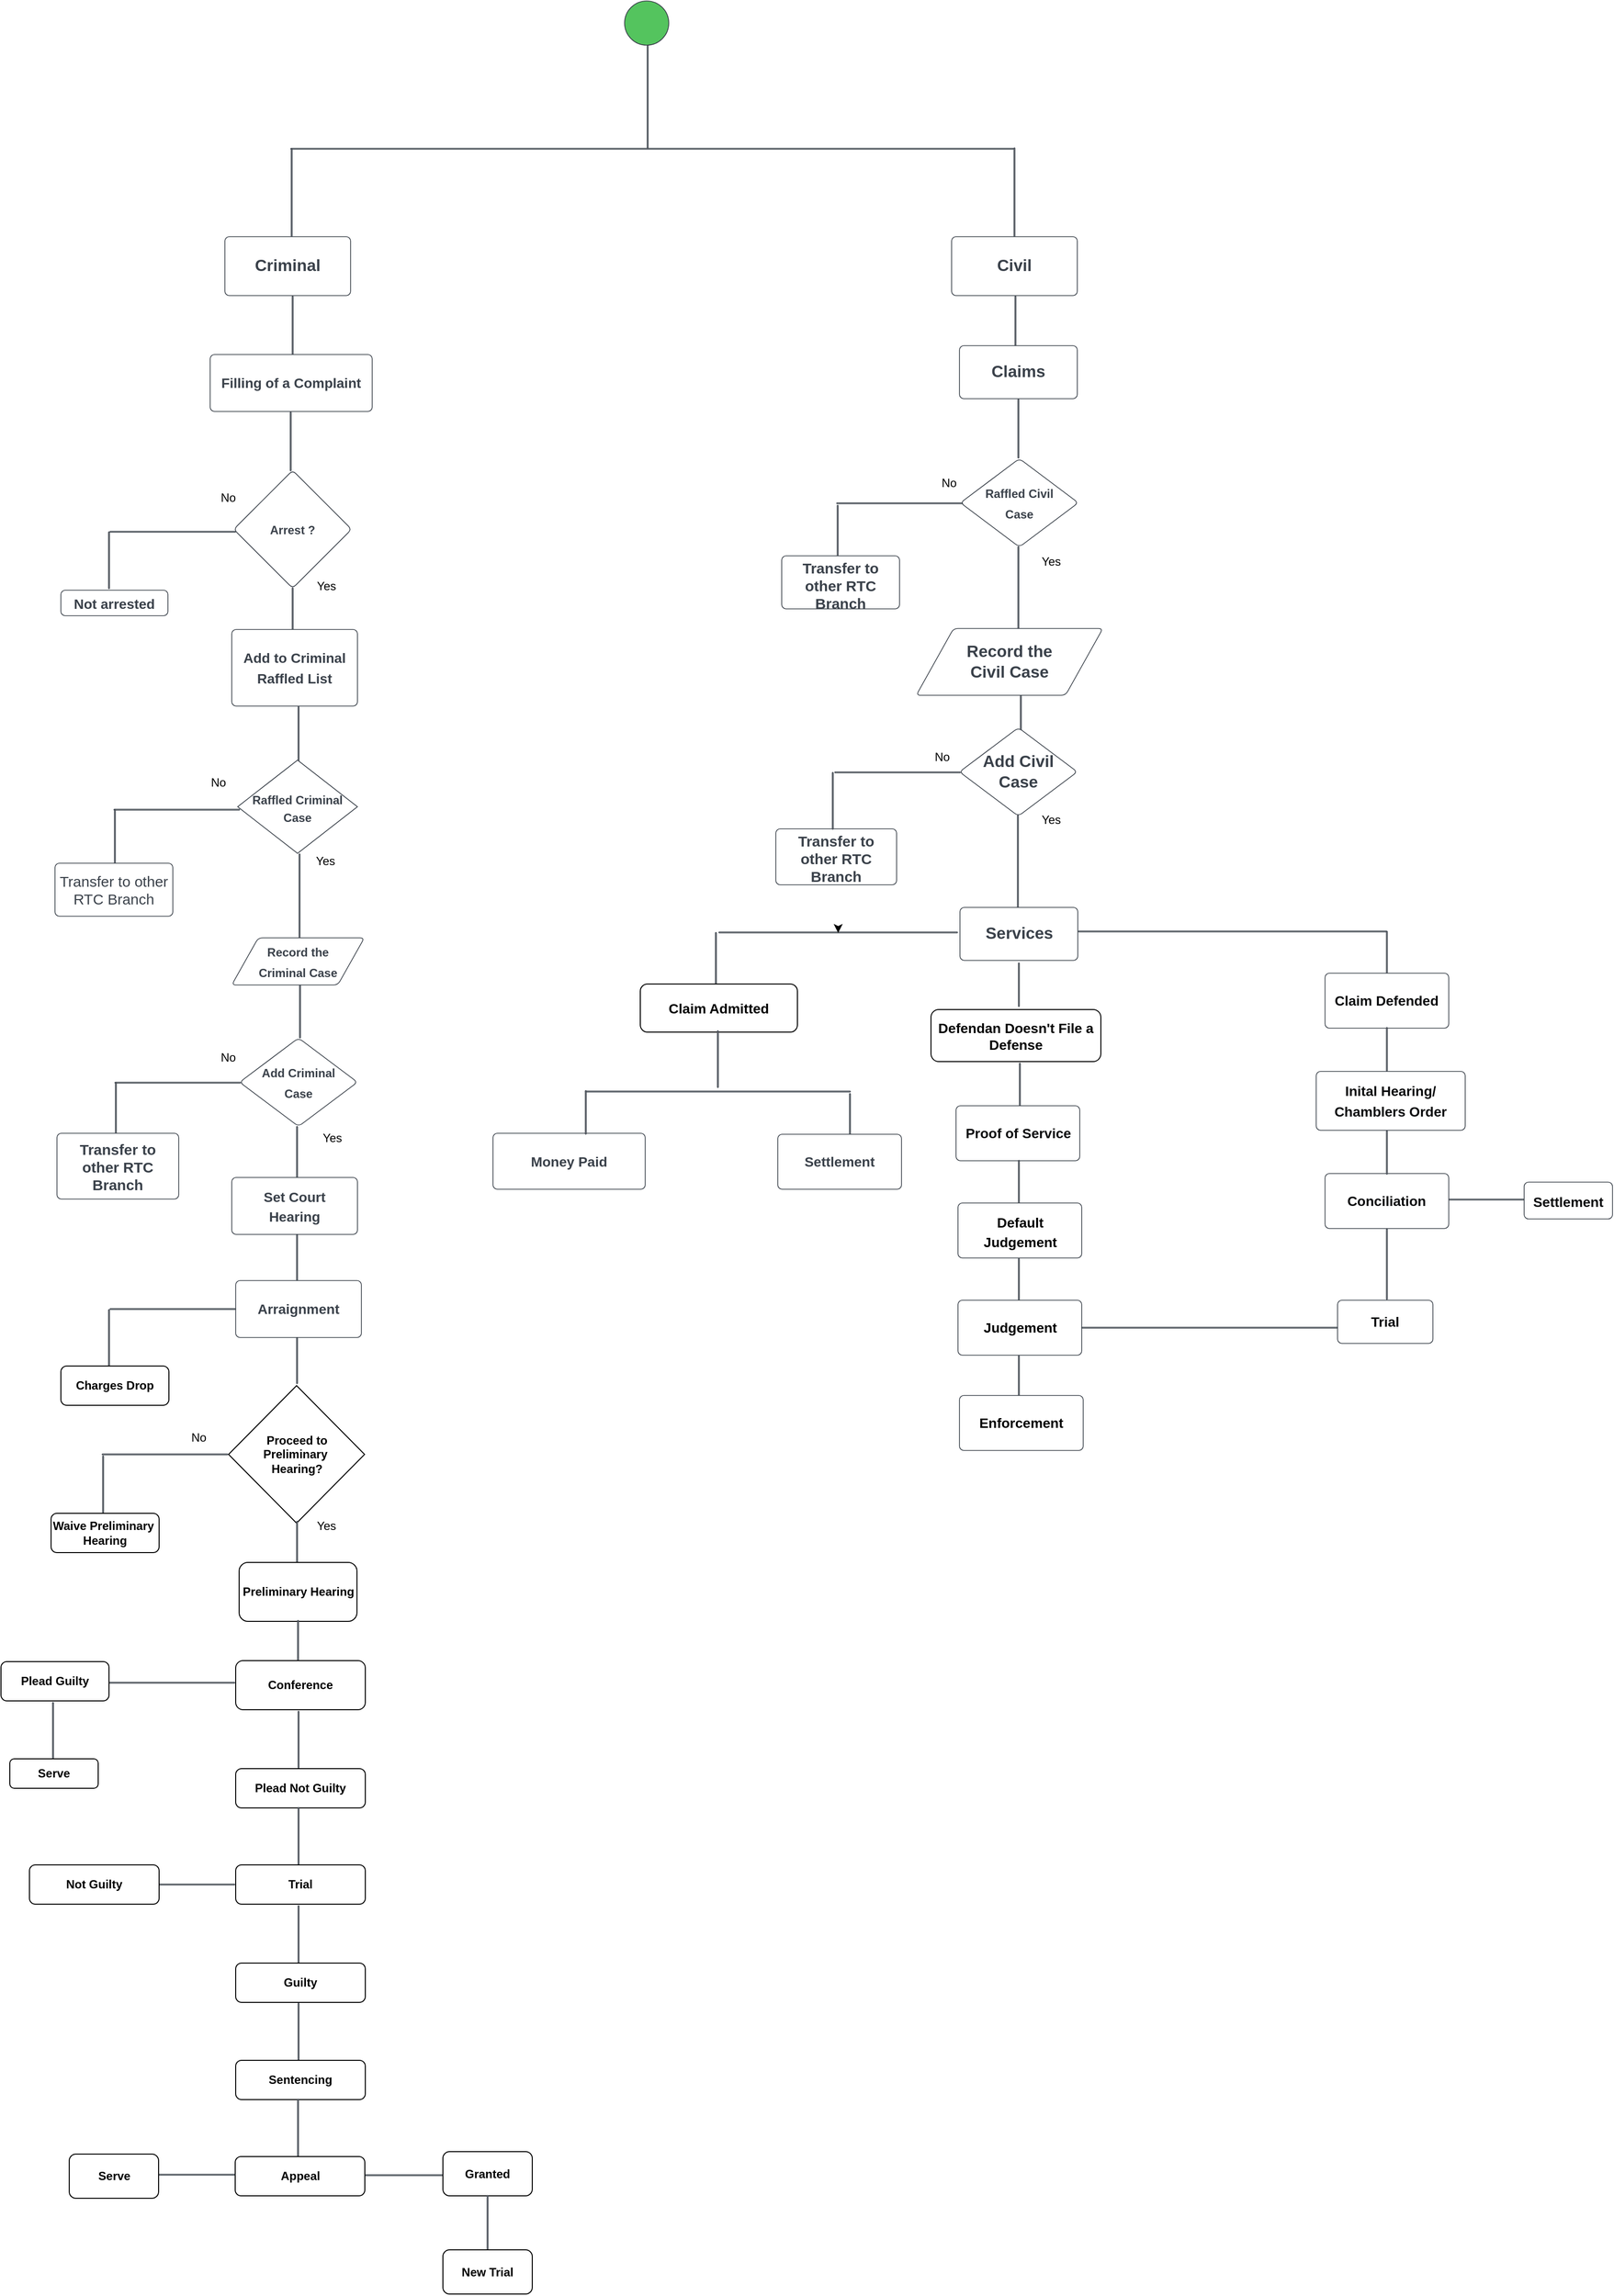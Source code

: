 <mxfile version="22.1.3" type="github">
  <diagram name="Page-1" id="CqEMZkOi6Y8l1CC1cE5U">
    <mxGraphModel dx="3167" dy="2943" grid="1" gridSize="10" guides="1" tooltips="1" connect="1" arrows="1" fold="1" page="1" pageScale="1" pageWidth="850" pageHeight="1100" math="0" shadow="0">
      <root>
        <mxCell id="0" />
        <mxCell id="1" parent="0" />
        <mxCell id="7d9Mh-d6cETAyMvpOk7j-2" value="" style="html=1;overflow=block;blockSpacing=1;whiteSpace=wrap;ellipse;fontSize=13;spacing=3.8;strokeColor=#3a414a;strokeOpacity=100;fillOpacity=100;rounded=1;absoluteArcSize=1;arcSize=9;fillColor=#54c45e;strokeWidth=0.8;lucidId=KHuPN9a57fqE;" vertex="1" parent="1">
          <mxGeometry x="-366" y="-2090" width="45" height="45" as="geometry" />
        </mxCell>
        <mxCell id="7d9Mh-d6cETAyMvpOk7j-3" value="" style="html=1;overflow=block;blockSpacing=1;whiteSpace=wrap;fontSize=13;spacing=0;strokeColor=#3a414a;strokeOpacity=100;rounded=1;absoluteArcSize=1;arcSize=9;strokeWidth=0.8;lucidId=KHuPrepGuKha;" vertex="1" parent="1">
          <mxGeometry x="-706" y="-1940" width="736" height="1" as="geometry" />
        </mxCell>
        <mxCell id="7d9Mh-d6cETAyMvpOk7j-4" value="" style="html=1;overflow=block;blockSpacing=1;whiteSpace=wrap;fontSize=13;spacing=0;strokeColor=#3a414a;strokeOpacity=100;rounded=1;absoluteArcSize=1;arcSize=9;rotation=-270;strokeWidth=0.8;lucidId=KHuPnpyP_eON;" vertex="1" parent="1">
          <mxGeometry x="-395" y="-1993" width="105" height="1" as="geometry" />
        </mxCell>
        <mxCell id="7d9Mh-d6cETAyMvpOk7j-5" value="" style="html=1;overflow=block;blockSpacing=1;whiteSpace=wrap;fontSize=13;spacing=0;strokeColor=#3a414a;strokeOpacity=100;rounded=1;absoluteArcSize=1;arcSize=9;rotation=-270;strokeWidth=0.8;lucidId=KHuPHtEn~Vv3;" vertex="1" parent="1">
          <mxGeometry x="-754" y="-1891" width="98" height="1" as="geometry" />
        </mxCell>
        <mxCell id="7d9Mh-d6cETAyMvpOk7j-6" value="" style="html=1;overflow=block;blockSpacing=1;whiteSpace=wrap;fontSize=13;spacing=0;strokeColor=#3a414a;strokeOpacity=100;rounded=1;absoluteArcSize=1;arcSize=9;rotation=-270;strokeWidth=0.8;lucidId=KHuPYj~EqRFF;" vertex="1" parent="1">
          <mxGeometry x="-18" y="-1892" width="98" height="1" as="geometry" />
        </mxCell>
        <mxCell id="7d9Mh-d6cETAyMvpOk7j-7" value="&lt;b&gt;Criminal&lt;/b&gt;" style="html=1;overflow=block;blockSpacing=1;whiteSpace=wrap;fontSize=16.7;fontColor=#3a414a;spacing=9;strokeColor=#3a414a;strokeOpacity=100;rounded=1;absoluteArcSize=1;arcSize=9;strokeWidth=0.8;lucidId=KHuPyOCnDQ3c;" vertex="1" parent="1">
          <mxGeometry x="-773" y="-1850" width="128" height="60" as="geometry" />
        </mxCell>
        <mxCell id="7d9Mh-d6cETAyMvpOk7j-8" value="&lt;b&gt;Civil&lt;/b&gt;" style="html=1;overflow=block;blockSpacing=1;whiteSpace=wrap;fontSize=16.7;fontColor=#3a414a;spacing=9;strokeColor=#3a414a;strokeOpacity=100;rounded=1;absoluteArcSize=1;arcSize=9;strokeWidth=0.8;lucidId=KHuPVuAnAYi3;" vertex="1" parent="1">
          <mxGeometry x="-33" y="-1850" width="128" height="60" as="geometry" />
        </mxCell>
        <mxCell id="7d9Mh-d6cETAyMvpOk7j-9" value="" style="html=1;overflow=block;blockSpacing=1;whiteSpace=wrap;fontSize=13;spacing=0;strokeColor=#3a414a;strokeOpacity=100;rounded=1;absoluteArcSize=1;arcSize=9;rotation=-270;strokeWidth=0.8;lucidId=KHuP9w_eJ2J9;" vertex="1" parent="1">
          <mxGeometry x="-175" y="-1551" width="52" height="1" as="geometry" />
        </mxCell>
        <mxCell id="7d9Mh-d6cETAyMvpOk7j-11" value="" style="html=1;overflow=block;blockSpacing=1;whiteSpace=wrap;fontSize=13;spacing=0;strokeColor=#3a414a;strokeOpacity=100;rounded=1;absoluteArcSize=1;arcSize=9;rotation=-270.0;strokeWidth=0.8;lucidId=KHuPcZw8LXMU;" vertex="1" parent="1">
          <mxGeometry x="-728" y="-1342" width="60" height="1" as="geometry" />
        </mxCell>
        <mxCell id="7d9Mh-d6cETAyMvpOk7j-12" value="&lt;font style=&quot;font-size: 12px;&quot;&gt;&lt;b style=&quot;&quot;&gt;Raffled Criminal Case&lt;/b&gt;&lt;/font&gt;" style="html=1;overflow=block;blockSpacing=1;whiteSpace=wrap;rhombus;fontSize=15;fontColor=#3a414a;spacing=3.8;strokeColor=#3a414a;strokeOpacity=100;rounded=1;absoluteArcSize=1;arcSize=0;strokeWidth=0.8;lucidId=KHuP2EbK0oBA;" vertex="1" parent="1">
          <mxGeometry x="-760" y="-1317" width="122" height="95" as="geometry" />
        </mxCell>
        <mxCell id="7d9Mh-d6cETAyMvpOk7j-13" value="&lt;font style=&quot;font-size: 12px;&quot;&gt;&lt;b style=&quot;&quot;&gt;Raffled Civil &lt;br&gt;Case&lt;/b&gt;&lt;/font&gt;" style="html=1;overflow=block;blockSpacing=1;whiteSpace=wrap;rhombus;fontSize=16.7;fontColor=#3a414a;spacing=3.8;strokeColor=#3a414a;strokeOpacity=100;rounded=1;absoluteArcSize=1;arcSize=9;strokeWidth=0.8;lucidId=KHuP4~_r_GzT;" vertex="1" parent="1">
          <mxGeometry x="-24" y="-1624" width="120" height="90" as="geometry" />
        </mxCell>
        <mxCell id="7d9Mh-d6cETAyMvpOk7j-14" value="" style="html=1;overflow=block;blockSpacing=1;whiteSpace=wrap;fontSize=13;spacing=0;strokeColor=#3a414a;strokeOpacity=100;rounded=1;absoluteArcSize=1;arcSize=9;strokeWidth=0.8;lucidId=KHuPqL2it2oz;" vertex="1" parent="1">
          <mxGeometry x="-886" y="-1267" width="128" height="1" as="geometry" />
        </mxCell>
        <mxCell id="7d9Mh-d6cETAyMvpOk7j-15" value="" style="html=1;overflow=block;blockSpacing=1;whiteSpace=wrap;fontSize=13;spacing=0;strokeColor=#3a414a;strokeOpacity=100;rounded=1;absoluteArcSize=1;arcSize=9;strokeWidth=0.8;lucidId=KHuPy.nBBM3o;" vertex="1" parent="1">
          <mxGeometry x="-150" y="-1579" width="128" height="1" as="geometry" />
        </mxCell>
        <mxCell id="7d9Mh-d6cETAyMvpOk7j-16" value="" style="html=1;overflow=block;blockSpacing=1;whiteSpace=wrap;fontSize=13;spacing=0;strokeColor=#3a414a;strokeOpacity=100;rounded=1;absoluteArcSize=1;arcSize=9;rotation=-270;strokeWidth=0.8;lucidId=KHuPVjjdQNjl;" vertex="1" parent="1">
          <mxGeometry x="-742" y="-1177" width="90" height="1" as="geometry" />
        </mxCell>
        <mxCell id="7d9Mh-d6cETAyMvpOk7j-17" value="" style="html=1;overflow=block;blockSpacing=1;whiteSpace=wrap;fontSize=13;spacing=0;strokeColor=#3a414a;strokeOpacity=100;rounded=1;absoluteArcSize=1;arcSize=9;rotation=-270;strokeWidth=0.8;lucidId=KHuPhK6FUb2-;" vertex="1" parent="1">
          <mxGeometry x="-10" y="-1490" width="90" height="1" as="geometry" />
        </mxCell>
        <mxCell id="7d9Mh-d6cETAyMvpOk7j-20" value="" style="html=1;overflow=block;blockSpacing=1;whiteSpace=wrap;fontSize=13;spacing=0;strokeColor=#3a414a;strokeOpacity=100;rounded=1;absoluteArcSize=1;arcSize=9;rotation=-270;strokeWidth=0.8;lucidId=KHuPVPmz0E8J;" vertex="1" parent="1">
          <mxGeometry x="-914" y="-1238" width="58" height="1" as="geometry" />
        </mxCell>
        <mxCell id="7d9Mh-d6cETAyMvpOk7j-23" value="" style="html=1;overflow=block;blockSpacing=1;whiteSpace=wrap;fontSize=13;spacing=0;strokeColor=#3a414a;strokeOpacity=100;rounded=1;absoluteArcSize=1;arcSize=9;rotation=-270.0;strokeWidth=0.8;lucidId=KHuPIrw7tL2w;" vertex="1" parent="1">
          <mxGeometry x="-726" y="-1064" width="59" height="1" as="geometry" />
        </mxCell>
        <mxCell id="7d9Mh-d6cETAyMvpOk7j-24" value="" style="html=1;overflow=block;blockSpacing=1;whiteSpace=wrap;fontSize=13;spacing=0;strokeColor=#3a414a;strokeOpacity=100;rounded=1;absoluteArcSize=1;arcSize=9;rotation=-270.0;strokeWidth=0.8;lucidId=KHuPPc6jPUng;" vertex="1" parent="1">
          <mxGeometry x="8" y="-1376" width="59" height="1" as="geometry" />
        </mxCell>
        <mxCell id="7d9Mh-d6cETAyMvpOk7j-25" value="&lt;font style=&quot;font-size: 12px;&quot;&gt;&lt;b&gt;Record the &lt;br&gt;Criminal Case&lt;/b&gt;&lt;/font&gt;" style="html=1;overflow=block;blockSpacing=1;whiteSpace=wrap;shape=parallelogram;perimeter=parallelogramPerimeter;anchorPointDirection=0;fontSize=16.7;fontColor=#3a414a;spacing=3.8;strokeColor=#3a414a;strokeOpacity=100;rounded=1;absoluteArcSize=1;arcSize=9;strokeWidth=0.8;lucidId=KHuPGT8vAC_C;" vertex="1" parent="1">
          <mxGeometry x="-766" y="-1136" width="135" height="48" as="geometry" />
        </mxCell>
        <mxCell id="7d9Mh-d6cETAyMvpOk7j-26" value="&lt;b&gt;Record the &lt;br&gt;Civil Case&lt;/b&gt;" style="html=1;overflow=block;blockSpacing=1;whiteSpace=wrap;shape=parallelogram;perimeter=parallelogramPerimeter;anchorPointDirection=0;fontSize=16.7;fontColor=#3a414a;spacing=3.8;strokeColor=#3a414a;strokeOpacity=100;rounded=1;absoluteArcSize=1;arcSize=9;strokeWidth=0.8;lucidId=KHuPS5IGNjnX;" vertex="1" parent="1">
          <mxGeometry x="-69" y="-1451" width="190" height="68" as="geometry" />
        </mxCell>
        <mxCell id="7d9Mh-d6cETAyMvpOk7j-27" value="&lt;font style=&quot;font-size: 12px;&quot;&gt;&lt;b&gt;Add Criminal &lt;br&gt;Case&lt;/b&gt;&lt;/font&gt;" style="html=1;overflow=block;blockSpacing=1;whiteSpace=wrap;rhombus;fontSize=16.7;fontColor=#3a414a;spacing=3.8;strokeColor=#3a414a;strokeOpacity=100;rounded=1;absoluteArcSize=1;arcSize=9;strokeWidth=0.8;lucidId=KHuP5ZzIbgXL;" vertex="1" parent="1">
          <mxGeometry x="-758" y="-1034" width="120" height="90" as="geometry" />
        </mxCell>
        <mxCell id="7d9Mh-d6cETAyMvpOk7j-28" value="" style="html=1;overflow=block;blockSpacing=1;whiteSpace=wrap;fontSize=13;spacing=0;strokeColor=#3a414a;strokeOpacity=100;rounded=1;absoluteArcSize=1;arcSize=9;strokeWidth=0.8;lucidId=KHuP.0Fc.8Uz;" vertex="1" parent="1">
          <mxGeometry x="-885" y="-989" width="128" height="1" as="geometry" />
        </mxCell>
        <mxCell id="7d9Mh-d6cETAyMvpOk7j-29" value="" style="html=1;overflow=block;blockSpacing=1;whiteSpace=wrap;fontSize=13;spacing=0;strokeColor=#3a414a;strokeOpacity=100;rounded=1;absoluteArcSize=1;arcSize=9;rotation=-270;strokeWidth=0.8;lucidId=KHuPsaoZmdeG;" vertex="1" parent="1">
          <mxGeometry x="-913" y="-960" width="58" height="1" as="geometry" />
        </mxCell>
        <mxCell id="7d9Mh-d6cETAyMvpOk7j-31" value="" style="html=1;overflow=block;blockSpacing=1;whiteSpace=wrap;fontSize=13;spacing=0;strokeColor=#3a414a;strokeOpacity=100;rounded=1;absoluteArcSize=1;arcSize=9;rotation=-270.0;strokeWidth=0.8;lucidId=KHuPFG9gYtvU;" vertex="1" parent="1">
          <mxGeometry x="-729" y="-915" width="59" height="1" as="geometry" />
        </mxCell>
        <mxCell id="7d9Mh-d6cETAyMvpOk7j-33" value="Transfer to other RTC Branch" style="html=1;overflow=block;blockSpacing=1;whiteSpace=wrap;fontSize=15;fontColor=#3a414a;spacing=3.8;strokeColor=#3a414a;strokeOpacity=100;rounded=1;absoluteArcSize=1;arcSize=9;strokeWidth=0.8;lucidId=KHuPBDCl_MGU;" vertex="1" parent="1">
          <mxGeometry x="-946" y="-1212" width="120" height="54" as="geometry" />
        </mxCell>
        <mxCell id="7d9Mh-d6cETAyMvpOk7j-34" value="&lt;b&gt;Transfer to other RTC Branch&lt;/b&gt;" style="html=1;overflow=block;blockSpacing=1;whiteSpace=wrap;fontSize=15;fontColor=#3a414a;spacing=3.8;strokeColor=#3a414a;strokeOpacity=100;rounded=1;absoluteArcSize=1;arcSize=9;strokeWidth=0.8;lucidId=KHuPf~ReLrwq;" vertex="1" parent="1">
          <mxGeometry x="-206" y="-1525" width="120" height="54" as="geometry" />
        </mxCell>
        <mxCell id="7d9Mh-d6cETAyMvpOk7j-35" value="&lt;font style=&quot;font-size: 14px;&quot;&gt;&lt;b&gt;Set Court Hearing&lt;/b&gt;&lt;/font&gt;" style="html=1;overflow=block;blockSpacing=1;whiteSpace=wrap;fontSize=16.7;fontColor=#3a414a;spacing=9;strokeColor=#3a414a;strokeOpacity=100;rounded=1;absoluteArcSize=1;arcSize=9;strokeWidth=0.8;lucidId=KHuPQZgqKGk1;" vertex="1" parent="1">
          <mxGeometry x="-766" y="-892" width="128" height="58" as="geometry" />
        </mxCell>
        <mxCell id="7d9Mh-d6cETAyMvpOk7j-36" value="&lt;b&gt;Transfer to other RTC Branch&lt;/b&gt;" style="html=1;overflow=block;blockSpacing=1;whiteSpace=wrap;fontSize=15;fontColor=#3a414a;spacing=3.8;strokeColor=#3a414a;strokeOpacity=100;rounded=1;absoluteArcSize=1;arcSize=9;strokeWidth=0.8;lucidId=KHuPHq2M.Y-9;" vertex="1" parent="1">
          <mxGeometry x="-944" y="-937" width="124" height="67" as="geometry" />
        </mxCell>
        <mxCell id="7d9Mh-d6cETAyMvpOk7j-37" value="&lt;b&gt;Add Civil &lt;br&gt;Case&lt;/b&gt;" style="html=1;overflow=block;blockSpacing=1;whiteSpace=wrap;rhombus;fontSize=16.7;fontColor=#3a414a;spacing=3.8;strokeColor=#3a414a;strokeOpacity=100;rounded=1;absoluteArcSize=1;arcSize=9;strokeWidth=0.8;lucidId=KHuPkA~tNh3t;" vertex="1" parent="1">
          <mxGeometry x="-25" y="-1350" width="120" height="90" as="geometry" />
        </mxCell>
        <mxCell id="7d9Mh-d6cETAyMvpOk7j-38" value="" style="html=1;overflow=block;blockSpacing=1;whiteSpace=wrap;fontSize=13;spacing=0;strokeColor=#3a414a;strokeOpacity=100;rounded=1;absoluteArcSize=1;arcSize=9;strokeWidth=0.8;lucidId=KHuP-K5qKgMv;" vertex="1" parent="1">
          <mxGeometry x="-152" y="-1305" width="128" height="1" as="geometry" />
        </mxCell>
        <mxCell id="7d9Mh-d6cETAyMvpOk7j-40" value="" style="html=1;overflow=block;blockSpacing=1;whiteSpace=wrap;fontSize=13;spacing=0;strokeColor=#3a414a;strokeOpacity=100;rounded=1;absoluteArcSize=1;arcSize=9;rotation=-270.0;strokeWidth=0.8;lucidId=KHuP67pOGC~S;" vertex="1" parent="1">
          <mxGeometry x="-15.25" y="-1211.75" width="99.5" height="1" as="geometry" />
        </mxCell>
        <mxCell id="7d9Mh-d6cETAyMvpOk7j-42" value="&lt;font style=&quot;font-size: 14px;&quot;&gt;&lt;b&gt;Money Paid&lt;/b&gt;&lt;/font&gt;" style="html=1;overflow=block;blockSpacing=1;whiteSpace=wrap;fontSize=16.7;fontColor=#3a414a;spacing=9;strokeColor=#3a414a;strokeOpacity=100;rounded=1;absoluteArcSize=1;arcSize=9;strokeWidth=0.8;lucidId=KHuPHs273cXw;" vertex="1" parent="1">
          <mxGeometry x="-500" y="-937" width="155" height="57" as="geometry" />
        </mxCell>
        <mxCell id="7d9Mh-d6cETAyMvpOk7j-43" value="&lt;b&gt;Transfer to other RTC Branch&lt;/b&gt;" style="html=1;overflow=block;blockSpacing=1;whiteSpace=wrap;fontSize=15;fontColor=#3a414a;spacing=3.8;strokeColor=#3a414a;strokeOpacity=100;rounded=1;absoluteArcSize=1;arcSize=9;strokeWidth=0.8;lucidId=KHuPqP_YK8K4;" vertex="1" parent="1">
          <mxGeometry x="-212" y="-1247" width="123" height="57" as="geometry" />
        </mxCell>
        <mxCell id="7d9Mh-d6cETAyMvpOk7j-45" value="" style="html=1;overflow=block;blockSpacing=1;whiteSpace=wrap;fontSize=13;spacing=0;strokeColor=#3a414a;strokeOpacity=100;rounded=1;absoluteArcSize=1;arcSize=9;rotation=-270;strokeWidth=0.8;lucidId=KHuPChawqAc-;" vertex="1" parent="1">
          <mxGeometry x="-723" y="-811" width="47" height="1" as="geometry" />
        </mxCell>
        <mxCell id="7d9Mh-d6cETAyMvpOk7j-46" value="&lt;font style=&quot;font-size: 14px;&quot;&gt;&lt;b&gt;Arraignment&lt;/b&gt;&lt;/font&gt;" style="html=1;overflow=block;blockSpacing=1;whiteSpace=wrap;fontSize=16.7;fontColor=#3a414a;spacing=9;strokeColor=#3a414a;strokeOpacity=100;rounded=1;absoluteArcSize=1;arcSize=9;strokeWidth=0.8;lucidId=KHuPo_rsBHKP;" vertex="1" parent="1">
          <mxGeometry x="-762" y="-787" width="128" height="58" as="geometry" />
        </mxCell>
        <mxCell id="7d9Mh-d6cETAyMvpOk7j-47" value="" style="html=1;overflow=block;blockSpacing=1;whiteSpace=wrap;fontSize=13;spacing=0;strokeColor=#3a414a;strokeOpacity=100;rounded=1;absoluteArcSize=1;arcSize=9;rotation=-270;strokeWidth=0.8;lucidId=KHuPg8fMIfTT;" vertex="1" parent="1">
          <mxGeometry x="-723" y="-706" width="47" height="1" as="geometry" />
        </mxCell>
        <mxCell id="7d9Mh-d6cETAyMvpOk7j-48" value="" style="html=1;overflow=block;blockSpacing=1;whiteSpace=wrap;fontSize=13;spacing=0;strokeColor=#3a414a;strokeOpacity=100;rounded=1;absoluteArcSize=1;arcSize=9;rotation=-270.0;strokeWidth=0.8;lucidId=KHuP.r_B~4vN;" vertex="1" parent="1">
          <mxGeometry x="-734" y="-1760" width="60" height="1" as="geometry" />
        </mxCell>
        <mxCell id="7d9Mh-d6cETAyMvpOk7j-49" value="" style="html=1;overflow=block;blockSpacing=1;whiteSpace=wrap;fontSize=13;spacing=0;strokeColor=#3a414a;strokeOpacity=100;rounded=1;absoluteArcSize=1;arcSize=9;rotation=-270.0;strokeWidth=0.8;lucidId=KHuPa8lId5~Y;" vertex="1" parent="1">
          <mxGeometry x="2" y="-1760" width="60" height="1" as="geometry" />
        </mxCell>
        <mxCell id="7d9Mh-d6cETAyMvpOk7j-50" value="&lt;font style=&quot;font-size: 14px;&quot;&gt;&lt;b&gt;Filling of a Complaint&lt;/b&gt;&lt;/font&gt;" style="html=1;overflow=block;blockSpacing=1;whiteSpace=wrap;fontSize=16.7;fontColor=#3a414a;spacing=3.8;strokeColor=#3a414a;strokeOpacity=100;rounded=1;absoluteArcSize=1;arcSize=9;strokeWidth=0.8;lucidId=KHuPIC_vABt.;" vertex="1" parent="1">
          <mxGeometry x="-788" y="-1730" width="165" height="58" as="geometry" />
        </mxCell>
        <mxCell id="7d9Mh-d6cETAyMvpOk7j-51" value="&lt;font style=&quot;font-size: 12px;&quot;&gt;&lt;b&gt;Arrest ?&lt;/b&gt;&lt;/font&gt;" style="html=1;overflow=block;blockSpacing=1;whiteSpace=wrap;rhombus;fontSize=16.7;fontColor=#3a414a;spacing=3.8;strokeColor=#3a414a;strokeOpacity=100;rounded=1;absoluteArcSize=1;arcSize=9;strokeWidth=0.8;lucidId=KHuPq0gdugR8;" vertex="1" parent="1">
          <mxGeometry x="-764" y="-1612" width="120" height="120" as="geometry" />
        </mxCell>
        <mxCell id="7d9Mh-d6cETAyMvpOk7j-52" value="" style="html=1;overflow=block;blockSpacing=1;whiteSpace=wrap;fontSize=13;spacing=0;strokeColor=#3a414a;strokeOpacity=100;rounded=1;absoluteArcSize=1;arcSize=9;rotation=-270.0;strokeWidth=0.8;lucidId=KHuPzngPH65j;" vertex="1" parent="1">
          <mxGeometry x="-736" y="-1642" width="60" height="1" as="geometry" />
        </mxCell>
        <mxCell id="7d9Mh-d6cETAyMvpOk7j-54" value="" style="html=1;overflow=block;blockSpacing=1;whiteSpace=wrap;fontSize=13;spacing=0;strokeColor=#3a414a;strokeOpacity=100;rounded=1;absoluteArcSize=1;arcSize=9;rotation=-270.0;strokeWidth=0.8;lucidId=KHuPXBfWeqdQ;" vertex="1" parent="1">
          <mxGeometry x="-734" y="-1463" width="60" height="1" as="geometry" />
        </mxCell>
        <mxCell id="7d9Mh-d6cETAyMvpOk7j-55" value="&lt;font style=&quot;font-size: 14px;&quot;&gt;&lt;b&gt;Not arrested&lt;/b&gt;&lt;/font&gt;" style="html=1;overflow=block;blockSpacing=1;whiteSpace=wrap;fontSize=16.7;fontColor=#3a414a;spacing=3.8;strokeColor=#3a414a;strokeOpacity=100;rounded=1;absoluteArcSize=1;arcSize=9;strokeWidth=0.8;lucidId=KHuPYbGafeDW;" vertex="1" parent="1">
          <mxGeometry x="-940" y="-1490" width="109" height="26" as="geometry" />
        </mxCell>
        <mxCell id="7d9Mh-d6cETAyMvpOk7j-57" value="&lt;b&gt;Claims&lt;/b&gt;" style="html=1;overflow=block;blockSpacing=1;whiteSpace=wrap;fontSize=16.7;fontColor=#3a414a;spacing=9;strokeColor=#3a414a;strokeOpacity=100;rounded=1;absoluteArcSize=1;arcSize=9;strokeWidth=0.8;lucidId=KHuPxdZEf3gm;" vertex="1" parent="1">
          <mxGeometry x="-25" y="-1739" width="120" height="54" as="geometry" />
        </mxCell>
        <mxCell id="7d9Mh-d6cETAyMvpOk7j-58" value="" style="html=1;overflow=block;blockSpacing=1;whiteSpace=wrap;fontSize=13;spacing=0;strokeColor=#3a414a;strokeOpacity=100;rounded=1;absoluteArcSize=1;arcSize=9;rotation=-270.0;strokeWidth=0.8;lucidId=KHuPielmVZqm;" vertex="1" parent="1">
          <mxGeometry x="5" y="-1655" width="60" height="1" as="geometry" />
        </mxCell>
        <mxCell id="7d9Mh-d6cETAyMvpOk7j-60" value="&lt;font style=&quot;font-size: 14px;&quot;&gt;&lt;b&gt;Add to Criminal Raffled List&lt;/b&gt;&lt;/font&gt;" style="html=1;overflow=block;blockSpacing=1;whiteSpace=wrap;fontSize=16.7;fontColor=#3a414a;spacing=9;strokeColor=#3a414a;strokeOpacity=100;rounded=1;absoluteArcSize=1;arcSize=9;strokeWidth=0.8;lucidId=KHuPOK3PLyFR;" vertex="1" parent="1">
          <mxGeometry x="-766" y="-1450" width="128" height="78" as="geometry" />
        </mxCell>
        <mxCell id="7d9Mh-d6cETAyMvpOk7j-61" value="" style="html=1;overflow=block;blockSpacing=1;whiteSpace=wrap;fontSize=13;spacing=0;strokeColor=#3a414a;strokeOpacity=100;rounded=1;absoluteArcSize=1;arcSize=9;strokeWidth=0.8;lucidId=KHuPl6D.It.i;" vertex="1" parent="1">
          <mxGeometry x="-890" y="-1550" width="128" height="1" as="geometry" />
        </mxCell>
        <mxCell id="7d9Mh-d6cETAyMvpOk7j-62" value="No" style="text;html=1;align=center;verticalAlign=middle;resizable=0;points=[];autosize=1;strokeColor=none;fillColor=none;" vertex="1" parent="1">
          <mxGeometry x="-56" y="-1614" width="40" height="30" as="geometry" />
        </mxCell>
        <mxCell id="7d9Mh-d6cETAyMvpOk7j-63" value="No" style="text;html=1;align=center;verticalAlign=middle;resizable=0;points=[];autosize=1;strokeColor=none;fillColor=none;" vertex="1" parent="1">
          <mxGeometry x="-790" y="-1599" width="40" height="30" as="geometry" />
        </mxCell>
        <mxCell id="7d9Mh-d6cETAyMvpOk7j-65" value="Yes" style="text;html=1;align=center;verticalAlign=middle;resizable=0;points=[];autosize=1;strokeColor=none;fillColor=none;" vertex="1" parent="1">
          <mxGeometry x="-690" y="-1509" width="40" height="30" as="geometry" />
        </mxCell>
        <mxCell id="7d9Mh-d6cETAyMvpOk7j-66" value="Yes" style="text;html=1;align=center;verticalAlign=middle;resizable=0;points=[];autosize=1;strokeColor=none;fillColor=none;" vertex="1" parent="1">
          <mxGeometry x="48" y="-1534" width="40" height="30" as="geometry" />
        </mxCell>
        <mxCell id="7d9Mh-d6cETAyMvpOk7j-68" value="No" style="text;html=1;align=center;verticalAlign=middle;resizable=0;points=[];autosize=1;strokeColor=none;fillColor=none;" vertex="1" parent="1">
          <mxGeometry x="-800" y="-1309" width="40" height="30" as="geometry" />
        </mxCell>
        <mxCell id="7d9Mh-d6cETAyMvpOk7j-69" value="Yes" style="text;html=1;align=center;verticalAlign=middle;resizable=0;points=[];autosize=1;strokeColor=none;fillColor=none;" vertex="1" parent="1">
          <mxGeometry x="-691" y="-1229" width="40" height="30" as="geometry" />
        </mxCell>
        <mxCell id="7d9Mh-d6cETAyMvpOk7j-70" value="No" style="text;html=1;align=center;verticalAlign=middle;resizable=0;points=[];autosize=1;strokeColor=none;fillColor=none;" vertex="1" parent="1">
          <mxGeometry x="-790" y="-1029" width="40" height="30" as="geometry" />
        </mxCell>
        <mxCell id="7d9Mh-d6cETAyMvpOk7j-71" value="Yes" style="text;html=1;align=center;verticalAlign=middle;resizable=0;points=[];autosize=1;strokeColor=none;fillColor=none;" vertex="1" parent="1">
          <mxGeometry x="-684" y="-947" width="40" height="30" as="geometry" />
        </mxCell>
        <mxCell id="7d9Mh-d6cETAyMvpOk7j-78" value="" style="html=1;overflow=block;blockSpacing=1;whiteSpace=wrap;fontSize=13;spacing=0;strokeColor=#3a414a;strokeOpacity=100;rounded=1;absoluteArcSize=1;arcSize=9;rotation=-270;strokeWidth=0.8;lucidId=KHuPVPmz0E8J;" vertex="1" parent="1">
          <mxGeometry x="-920" y="-1521" width="58" height="1" as="geometry" />
        </mxCell>
        <mxCell id="7d9Mh-d6cETAyMvpOk7j-82" value="No" style="text;html=1;align=center;verticalAlign=middle;resizable=0;points=[];autosize=1;strokeColor=none;fillColor=none;" vertex="1" parent="1">
          <mxGeometry x="-63" y="-1335" width="40" height="30" as="geometry" />
        </mxCell>
        <mxCell id="7d9Mh-d6cETAyMvpOk7j-83" value="Yes" style="text;html=1;align=center;verticalAlign=middle;resizable=0;points=[];autosize=1;strokeColor=none;fillColor=none;" vertex="1" parent="1">
          <mxGeometry x="48" y="-1271" width="40" height="30" as="geometry" />
        </mxCell>
        <mxCell id="7d9Mh-d6cETAyMvpOk7j-86" value="" style="html=1;overflow=block;blockSpacing=1;whiteSpace=wrap;fontSize=13;spacing=0;strokeColor=#3a414a;strokeOpacity=100;rounded=1;absoluteArcSize=1;arcSize=9;strokeWidth=0.8;lucidId=KHuP-K5qKgMv;" vertex="1" parent="1">
          <mxGeometry x="-890" y="-758.5" width="128" height="1" as="geometry" />
        </mxCell>
        <mxCell id="7d9Mh-d6cETAyMvpOk7j-88" value="" style="html=1;overflow=block;blockSpacing=1;whiteSpace=wrap;fontSize=13;spacing=0;strokeColor=#3a414a;strokeOpacity=100;rounded=1;absoluteArcSize=1;arcSize=9;rotation=-270;strokeWidth=0.8;lucidId=KHuPsaoZmdeG;" vertex="1" parent="1">
          <mxGeometry x="-920" y="-729" width="58" height="1" as="geometry" />
        </mxCell>
        <mxCell id="7d9Mh-d6cETAyMvpOk7j-90" value="&lt;b&gt;Charges Drop&lt;/b&gt;" style="rounded=1;whiteSpace=wrap;html=1;" vertex="1" parent="1">
          <mxGeometry x="-940" y="-700" width="110" height="40" as="geometry" />
        </mxCell>
        <mxCell id="7d9Mh-d6cETAyMvpOk7j-91" value="Proceed to &lt;br&gt;Preliminary&amp;nbsp;&lt;br&gt;Hearing?" style="rhombus;whiteSpace=wrap;html=1;fontStyle=1" vertex="1" parent="1">
          <mxGeometry x="-769.25" y="-680" width="138.5" height="140" as="geometry" />
        </mxCell>
        <mxCell id="7d9Mh-d6cETAyMvpOk7j-95" value="" style="html=1;overflow=block;blockSpacing=1;whiteSpace=wrap;fontSize=13;spacing=0;strokeColor=#3a414a;strokeOpacity=100;rounded=1;absoluteArcSize=1;arcSize=9;rotation=-270;strokeWidth=0.8;lucidId=KHuPsaoZmdeG;" vertex="1" parent="1">
          <mxGeometry x="-926" y="-580" width="58" height="1" as="geometry" />
        </mxCell>
        <mxCell id="7d9Mh-d6cETAyMvpOk7j-96" value="&lt;b&gt;Waive Preliminary&amp;nbsp;&lt;br&gt;Hearing&lt;br&gt;&lt;/b&gt;" style="rounded=1;whiteSpace=wrap;html=1;" vertex="1" parent="1">
          <mxGeometry x="-950" y="-550" width="110" height="40" as="geometry" />
        </mxCell>
        <mxCell id="7d9Mh-d6cETAyMvpOk7j-97" value="" style="html=1;overflow=block;blockSpacing=1;whiteSpace=wrap;fontSize=13;spacing=0;strokeColor=#3a414a;strokeOpacity=100;rounded=1;absoluteArcSize=1;arcSize=9;strokeWidth=0.8;lucidId=KHuP-K5qKgMv;" vertex="1" parent="1">
          <mxGeometry x="-898" y="-610.5" width="128" height="1" as="geometry" />
        </mxCell>
        <mxCell id="7d9Mh-d6cETAyMvpOk7j-98" value="No" style="text;html=1;align=center;verticalAlign=middle;resizable=0;points=[];autosize=1;strokeColor=none;fillColor=none;" vertex="1" parent="1">
          <mxGeometry x="-820" y="-642" width="40" height="30" as="geometry" />
        </mxCell>
        <mxCell id="7d9Mh-d6cETAyMvpOk7j-99" value="Yes" style="text;html=1;align=center;verticalAlign=middle;resizable=0;points=[];autosize=1;strokeColor=none;fillColor=none;" vertex="1" parent="1">
          <mxGeometry x="-690" y="-552" width="40" height="30" as="geometry" />
        </mxCell>
        <mxCell id="7d9Mh-d6cETAyMvpOk7j-103" value="" style="html=1;overflow=block;blockSpacing=1;whiteSpace=wrap;fontSize=13;spacing=0;strokeColor=#3a414a;strokeOpacity=100;rounded=1;absoluteArcSize=1;arcSize=9;rotation=-270;strokeWidth=0.8;lucidId=KHuPg8fMIfTT;" vertex="1" parent="1">
          <mxGeometry x="-723" y="-519" width="47" height="1" as="geometry" />
        </mxCell>
        <mxCell id="7d9Mh-d6cETAyMvpOk7j-104" value="&lt;b&gt;Preliminary Hearing&lt;/b&gt;" style="rounded=1;whiteSpace=wrap;html=1;" vertex="1" parent="1">
          <mxGeometry x="-758.5" y="-500" width="120" height="60" as="geometry" />
        </mxCell>
        <mxCell id="7d9Mh-d6cETAyMvpOk7j-105" value="" style="html=1;overflow=block;blockSpacing=1;whiteSpace=wrap;fontSize=13;spacing=0;strokeColor=#3a414a;strokeOpacity=100;rounded=1;absoluteArcSize=1;arcSize=9;rotation=-270;strokeWidth=0.8;lucidId=KHuPg8fMIfTT;" vertex="1" parent="1">
          <mxGeometry x="-722" y="-418" width="47" height="1" as="geometry" />
        </mxCell>
        <mxCell id="7d9Mh-d6cETAyMvpOk7j-106" value="&lt;b&gt;Conference&lt;/b&gt;" style="rounded=1;whiteSpace=wrap;html=1;" vertex="1" parent="1">
          <mxGeometry x="-762" y="-400" width="132" height="50" as="geometry" />
        </mxCell>
        <mxCell id="7d9Mh-d6cETAyMvpOk7j-107" value="" style="html=1;overflow=block;blockSpacing=1;whiteSpace=wrap;fontSize=13;spacing=0;strokeColor=#3a414a;strokeOpacity=100;rounded=1;absoluteArcSize=1;arcSize=9;strokeWidth=0.8;lucidId=KHuP-K5qKgMv;" vertex="1" parent="1">
          <mxGeometry x="-891" y="-378" width="128" height="1" as="geometry" />
        </mxCell>
        <mxCell id="7d9Mh-d6cETAyMvpOk7j-108" value="" style="html=1;overflow=block;blockSpacing=1;whiteSpace=wrap;fontSize=13;spacing=0;strokeColor=#3a414a;strokeOpacity=100;rounded=1;absoluteArcSize=1;arcSize=9;rotation=-270;strokeWidth=0.8;lucidId=KHuPsaoZmdeG;" vertex="1" parent="1">
          <mxGeometry x="-977" y="-329" width="58" height="1" as="geometry" />
        </mxCell>
        <mxCell id="7d9Mh-d6cETAyMvpOk7j-109" value="&lt;b&gt;Plead Guilty&lt;br&gt;&lt;/b&gt;" style="rounded=1;whiteSpace=wrap;html=1;" vertex="1" parent="1">
          <mxGeometry x="-1001" y="-399" width="110" height="40" as="geometry" />
        </mxCell>
        <mxCell id="7d9Mh-d6cETAyMvpOk7j-113" value="&lt;b&gt;Serve&lt;/b&gt;" style="rounded=1;whiteSpace=wrap;html=1;" vertex="1" parent="1">
          <mxGeometry x="-992" y="-300" width="90" height="30" as="geometry" />
        </mxCell>
        <mxCell id="7d9Mh-d6cETAyMvpOk7j-114" value="" style="html=1;overflow=block;blockSpacing=1;whiteSpace=wrap;fontSize=13;spacing=0;strokeColor=#3a414a;strokeOpacity=100;rounded=1;absoluteArcSize=1;arcSize=9;rotation=-270;strokeWidth=0.8;lucidId=KHuPsaoZmdeG;" vertex="1" parent="1">
          <mxGeometry x="-727" y="-320" width="58" height="1" as="geometry" />
        </mxCell>
        <mxCell id="7d9Mh-d6cETAyMvpOk7j-118" value="&lt;b&gt;Plead Not Guilty&lt;/b&gt;" style="rounded=1;whiteSpace=wrap;html=1;" vertex="1" parent="1">
          <mxGeometry x="-762" y="-290" width="132" height="40" as="geometry" />
        </mxCell>
        <mxCell id="7d9Mh-d6cETAyMvpOk7j-119" value="" style="html=1;overflow=block;blockSpacing=1;whiteSpace=wrap;fontSize=13;spacing=0;strokeColor=#3a414a;strokeOpacity=100;rounded=1;absoluteArcSize=1;arcSize=9;rotation=-270;strokeWidth=0.8;lucidId=KHuPsaoZmdeG;" vertex="1" parent="1">
          <mxGeometry x="-727" y="-222" width="58" height="1" as="geometry" />
        </mxCell>
        <mxCell id="7d9Mh-d6cETAyMvpOk7j-120" value="&lt;b&gt;Trial&lt;/b&gt;" style="rounded=1;whiteSpace=wrap;html=1;" vertex="1" parent="1">
          <mxGeometry x="-762" y="-192" width="132" height="40" as="geometry" />
        </mxCell>
        <mxCell id="7d9Mh-d6cETAyMvpOk7j-121" value="" style="html=1;overflow=block;blockSpacing=1;whiteSpace=wrap;fontSize=13;spacing=0;strokeColor=#3a414a;strokeOpacity=100;rounded=1;absoluteArcSize=1;arcSize=9;rotation=-270;strokeWidth=0.8;lucidId=KHuPsaoZmdeG;" vertex="1" parent="1">
          <mxGeometry x="-727" y="-122" width="58" height="1" as="geometry" />
        </mxCell>
        <mxCell id="7d9Mh-d6cETAyMvpOk7j-122" value="&lt;b&gt;Guilty&lt;/b&gt;" style="rounded=1;whiteSpace=wrap;html=1;" vertex="1" parent="1">
          <mxGeometry x="-762" y="-92" width="132" height="40" as="geometry" />
        </mxCell>
        <mxCell id="7d9Mh-d6cETAyMvpOk7j-123" value="" style="html=1;overflow=block;blockSpacing=1;whiteSpace=wrap;fontSize=13;spacing=0;strokeColor=#3a414a;strokeOpacity=100;rounded=1;absoluteArcSize=1;arcSize=9;rotation=-270;strokeWidth=0.8;lucidId=KHuPsaoZmdeG;" vertex="1" parent="1">
          <mxGeometry x="-727" y="-23" width="58" height="1" as="geometry" />
        </mxCell>
        <mxCell id="7d9Mh-d6cETAyMvpOk7j-124" value="&lt;b&gt;Sentencing&lt;/b&gt;" style="rounded=1;whiteSpace=wrap;html=1;" vertex="1" parent="1">
          <mxGeometry x="-762" y="7" width="132" height="40" as="geometry" />
        </mxCell>
        <mxCell id="7d9Mh-d6cETAyMvpOk7j-126" value="" style="html=1;overflow=block;blockSpacing=1;whiteSpace=wrap;fontSize=13;spacing=0;strokeColor=#3a414a;strokeOpacity=100;rounded=1;absoluteArcSize=1;arcSize=9;strokeWidth=0.8;lucidId=KHuP-K5qKgMv;" vertex="1" parent="1">
          <mxGeometry x="-842" y="-172.5" width="79" height="1" as="geometry" />
        </mxCell>
        <mxCell id="7d9Mh-d6cETAyMvpOk7j-127" value="&lt;b&gt;Not Guilty&lt;/b&gt;" style="rounded=1;whiteSpace=wrap;html=1;" vertex="1" parent="1">
          <mxGeometry x="-972" y="-192" width="132" height="40" as="geometry" />
        </mxCell>
        <mxCell id="7d9Mh-d6cETAyMvpOk7j-129" value="" style="html=1;overflow=block;blockSpacing=1;whiteSpace=wrap;fontSize=13;spacing=0;strokeColor=#3a414a;strokeOpacity=100;rounded=1;absoluteArcSize=1;arcSize=9;rotation=-270;strokeWidth=0.8;lucidId=KHuPsaoZmdeG;" vertex="1" parent="1">
          <mxGeometry x="-727.5" y="75" width="58" height="1" as="geometry" />
        </mxCell>
        <mxCell id="7d9Mh-d6cETAyMvpOk7j-130" value="&lt;b&gt;Appeal&lt;/b&gt;" style="rounded=1;whiteSpace=wrap;html=1;" vertex="1" parent="1">
          <mxGeometry x="-762.5" y="105" width="132" height="40" as="geometry" />
        </mxCell>
        <mxCell id="7d9Mh-d6cETAyMvpOk7j-133" value="" style="html=1;overflow=block;blockSpacing=1;whiteSpace=wrap;fontSize=13;spacing=0;strokeColor=#3a414a;strokeOpacity=100;rounded=1;absoluteArcSize=1;arcSize=9;strokeWidth=0.8;lucidId=KHuP-K5qKgMv;" vertex="1" parent="1">
          <mxGeometry x="-842" y="123" width="79" height="1" as="geometry" />
        </mxCell>
        <mxCell id="7d9Mh-d6cETAyMvpOk7j-136" value="" style="html=1;overflow=block;blockSpacing=1;whiteSpace=wrap;fontSize=13;spacing=0;strokeColor=#3a414a;strokeOpacity=100;rounded=1;absoluteArcSize=1;arcSize=9;strokeWidth=0.8;lucidId=KHuP-K5qKgMv;" vertex="1" parent="1">
          <mxGeometry x="-630" y="123.5" width="79" height="1" as="geometry" />
        </mxCell>
        <mxCell id="7d9Mh-d6cETAyMvpOk7j-137" value="&lt;b&gt;Granted&lt;/b&gt;" style="rounded=1;whiteSpace=wrap;html=1;" vertex="1" parent="1">
          <mxGeometry x="-551" y="100" width="91" height="45" as="geometry" />
        </mxCell>
        <mxCell id="7d9Mh-d6cETAyMvpOk7j-139" value="" style="html=1;overflow=block;blockSpacing=1;whiteSpace=wrap;fontSize=13;spacing=0;strokeColor=#3a414a;strokeOpacity=100;rounded=1;absoluteArcSize=1;arcSize=9;rotation=-270;strokeWidth=0.8;lucidId=KHuPsaoZmdeG;" vertex="1" parent="1">
          <mxGeometry x="-534.5" y="173" width="58" height="1" as="geometry" />
        </mxCell>
        <mxCell id="7d9Mh-d6cETAyMvpOk7j-140" value="&lt;b&gt;Serve&lt;/b&gt;" style="rounded=1;whiteSpace=wrap;html=1;" vertex="1" parent="1">
          <mxGeometry x="-931.5" y="102.5" width="91" height="45" as="geometry" />
        </mxCell>
        <mxCell id="7d9Mh-d6cETAyMvpOk7j-141" value="&lt;b&gt;New Trial&lt;/b&gt;" style="rounded=1;whiteSpace=wrap;html=1;" vertex="1" parent="1">
          <mxGeometry x="-551" y="200" width="91" height="45" as="geometry" />
        </mxCell>
        <mxCell id="7d9Mh-d6cETAyMvpOk7j-144" value="" style="html=1;overflow=block;blockSpacing=1;whiteSpace=wrap;fontSize=13;spacing=0;strokeColor=#3a414a;strokeOpacity=100;rounded=1;absoluteArcSize=1;arcSize=9;rotation=-270;strokeWidth=0.8;lucidId=KHuPHvFL_rU7;" vertex="1" parent="1">
          <mxGeometry x="13.25" y="-1088.75" width="44.5" height="1" as="geometry" />
        </mxCell>
        <mxCell id="7d9Mh-d6cETAyMvpOk7j-145" value="&lt;b&gt;Services&lt;/b&gt;" style="html=1;overflow=block;blockSpacing=1;whiteSpace=wrap;fontSize=16.7;fontColor=#3a414a;spacing=9;strokeColor=#3a414a;strokeOpacity=100;rounded=1;absoluteArcSize=1;arcSize=9;strokeWidth=0.8;lucidId=KHuPGRGKNE3y;" vertex="1" parent="1">
          <mxGeometry x="-24.5" y="-1167" width="120" height="54" as="geometry" />
        </mxCell>
        <mxCell id="7d9Mh-d6cETAyMvpOk7j-147" value="" style="html=1;overflow=block;blockSpacing=1;whiteSpace=wrap;fontSize=13;spacing=0;strokeColor=#3a414a;strokeOpacity=100;rounded=1;absoluteArcSize=1;arcSize=9;strokeWidth=0.8;lucidId=KHuP-K5qKgMv;" vertex="1" parent="1">
          <mxGeometry x="-270" y="-1142" width="243" height="1" as="geometry" />
        </mxCell>
        <mxCell id="7d9Mh-d6cETAyMvpOk7j-150" value="" style="html=1;overflow=block;blockSpacing=1;whiteSpace=wrap;fontSize=13;spacing=0;strokeColor=#3a414a;strokeOpacity=100;rounded=1;absoluteArcSize=1;arcSize=9;rotation=-270;strokeWidth=0.8;lucidId=KHuPuU7jfAtZ;" vertex="1" parent="1">
          <mxGeometry x="-302" y="-1113" width="58" height="1" as="geometry" />
        </mxCell>
        <mxCell id="7d9Mh-d6cETAyMvpOk7j-157" value="&lt;b&gt;&lt;font style=&quot;font-size: 14px;&quot;&gt;Claim Admitted&lt;/font&gt;&lt;/b&gt;" style="rounded=1;whiteSpace=wrap;html=1;" vertex="1" parent="1">
          <mxGeometry x="-350" y="-1089" width="160" height="49" as="geometry" />
        </mxCell>
        <mxCell id="7d9Mh-d6cETAyMvpOk7j-158" value="" style="html=1;overflow=block;blockSpacing=1;whiteSpace=wrap;fontSize=13;spacing=0;strokeColor=#3a414a;strokeOpacity=100;rounded=1;absoluteArcSize=1;arcSize=9;rotation=-270;strokeWidth=0.8;lucidId=KHuPuU7jfAtZ;" vertex="1" parent="1">
          <mxGeometry x="-300" y="-1013" width="58" height="1" as="geometry" />
        </mxCell>
        <mxCell id="7d9Mh-d6cETAyMvpOk7j-161" value="" style="html=1;overflow=block;blockSpacing=1;whiteSpace=wrap;fontSize=13;spacing=0;strokeColor=#3a414a;strokeOpacity=100;rounded=1;absoluteArcSize=1;arcSize=9;strokeWidth=0.8;lucidId=KHuP-K5qKgMv;" vertex="1" parent="1">
          <mxGeometry x="-406" y="-980" width="270" height="1" as="geometry" />
        </mxCell>
        <mxCell id="7d9Mh-d6cETAyMvpOk7j-162" value="" style="html=1;overflow=block;blockSpacing=1;whiteSpace=wrap;fontSize=13;spacing=0;strokeColor=#3a414a;strokeOpacity=100;rounded=1;absoluteArcSize=1;arcSize=9;rotation=-270;strokeWidth=0.8;lucidId=KHuPHvFL_rU7;" vertex="1" parent="1">
          <mxGeometry x="-427.75" y="-958.75" width="44.5" height="1" as="geometry" />
        </mxCell>
        <mxCell id="7d9Mh-d6cETAyMvpOk7j-163" value="" style="html=1;overflow=block;blockSpacing=1;whiteSpace=wrap;fontSize=13;spacing=0;strokeColor=#3a414a;strokeOpacity=100;rounded=1;absoluteArcSize=1;arcSize=9;rotation=-270;strokeWidth=0.8;lucidId=KHuPHvFL_rU7;" vertex="1" parent="1">
          <mxGeometry x="-158.75" y="-955.75" width="44.5" height="1" as="geometry" />
        </mxCell>
        <mxCell id="7d9Mh-d6cETAyMvpOk7j-165" style="edgeStyle=orthogonalEdgeStyle;rounded=0;orthogonalLoop=1;jettySize=auto;html=1;exitX=0.5;exitY=0;exitDx=0;exitDy=0;entryX=0.5;entryY=1;entryDx=0;entryDy=0;" edge="1" parent="1" source="7d9Mh-d6cETAyMvpOk7j-147" target="7d9Mh-d6cETAyMvpOk7j-147">
          <mxGeometry relative="1" as="geometry" />
        </mxCell>
        <mxCell id="7d9Mh-d6cETAyMvpOk7j-166" value="&lt;font style=&quot;font-size: 14px;&quot;&gt;&lt;b&gt;Settlement&lt;/b&gt;&lt;/font&gt;" style="html=1;overflow=block;blockSpacing=1;whiteSpace=wrap;fontSize=16.7;fontColor=#3a414a;spacing=9;strokeColor=#3a414a;strokeOpacity=100;rounded=1;absoluteArcSize=1;arcSize=9;strokeWidth=0.8;lucidId=KHuPHs273cXw;" vertex="1" parent="1">
          <mxGeometry x="-210" y="-936" width="126" height="56" as="geometry" />
        </mxCell>
        <mxCell id="7d9Mh-d6cETAyMvpOk7j-171" value="" style="html=1;overflow=block;blockSpacing=1;whiteSpace=wrap;fontSize=13;spacing=0;strokeColor=#3a414a;strokeOpacity=100;rounded=1;absoluteArcSize=1;arcSize=9;strokeWidth=0.8;lucidId=KHuP-K5qKgMv;" vertex="1" parent="1">
          <mxGeometry x="96" y="-1143" width="314" height="1" as="geometry" />
        </mxCell>
        <mxCell id="7d9Mh-d6cETAyMvpOk7j-173" value="&lt;b&gt;&lt;font style=&quot;font-size: 14px;&quot;&gt;Defendan Doesn&#39;t File a Defense&lt;/font&gt;&lt;/b&gt;" style="rounded=1;whiteSpace=wrap;html=1;" vertex="1" parent="1">
          <mxGeometry x="-54" y="-1063" width="173" height="53" as="geometry" />
        </mxCell>
        <mxCell id="7d9Mh-d6cETAyMvpOk7j-176" value="" style="html=1;overflow=block;blockSpacing=1;whiteSpace=wrap;fontSize=13;spacing=0;strokeColor=#3a414a;strokeOpacity=100;rounded=1;absoluteArcSize=1;arcSize=9;rotation=-270;strokeWidth=0.8;lucidId=KHuPHvFL_rU7;" vertex="1" parent="1">
          <mxGeometry x="14.25" y="-986.75" width="44.5" height="1" as="geometry" />
        </mxCell>
        <mxCell id="7d9Mh-d6cETAyMvpOk7j-177" value="&lt;font color=&quot;#0a0b0d&quot; style=&quot;font-size: 14px;&quot;&gt;&lt;b&gt;Proof of Service&lt;/b&gt;&lt;/font&gt;" style="html=1;overflow=block;blockSpacing=1;whiteSpace=wrap;fontSize=16.7;fontColor=#3a414a;spacing=9;strokeColor=#3a414a;strokeOpacity=100;rounded=1;absoluteArcSize=1;arcSize=9;strokeWidth=0.8;lucidId=KHuPHs273cXw;" vertex="1" parent="1">
          <mxGeometry x="-28.5" y="-965" width="126" height="56" as="geometry" />
        </mxCell>
        <mxCell id="7d9Mh-d6cETAyMvpOk7j-178" value="" style="html=1;overflow=block;blockSpacing=1;whiteSpace=wrap;fontSize=13;spacing=0;strokeColor=#3a414a;strokeOpacity=100;rounded=1;absoluteArcSize=1;arcSize=9;rotation=-270;strokeWidth=0.8;lucidId=KHuPHvFL_rU7;" vertex="1" parent="1">
          <mxGeometry x="13.25" y="-887.75" width="44.5" height="1" as="geometry" />
        </mxCell>
        <mxCell id="7d9Mh-d6cETAyMvpOk7j-179" value="&lt;font color=&quot;#000000&quot; style=&quot;font-size: 14px;&quot;&gt;&lt;b&gt;Default Judgement&lt;/b&gt;&lt;/font&gt;" style="html=1;overflow=block;blockSpacing=1;whiteSpace=wrap;fontSize=16.7;fontColor=#3a414a;spacing=9;strokeColor=#3a414a;strokeOpacity=100;rounded=1;absoluteArcSize=1;arcSize=9;strokeWidth=0.8;lucidId=KHuPHs273cXw;" vertex="1" parent="1">
          <mxGeometry x="-26.5" y="-866" width="126" height="56" as="geometry" />
        </mxCell>
        <mxCell id="7d9Mh-d6cETAyMvpOk7j-180" value="" style="html=1;overflow=block;blockSpacing=1;whiteSpace=wrap;fontSize=13;spacing=0;strokeColor=#3a414a;strokeOpacity=100;rounded=1;absoluteArcSize=1;arcSize=9;rotation=-270;strokeWidth=0.8;lucidId=KHuPHvFL_rU7;" vertex="1" parent="1">
          <mxGeometry x="13.25" y="-787.75" width="44.5" height="1" as="geometry" />
        </mxCell>
        <mxCell id="7d9Mh-d6cETAyMvpOk7j-181" value="&lt;font color=&quot;#000000&quot; style=&quot;font-size: 14px;&quot;&gt;&lt;b&gt;Judgement&lt;/b&gt;&lt;/font&gt;" style="html=1;overflow=block;blockSpacing=1;whiteSpace=wrap;fontSize=16.7;fontColor=#3a414a;spacing=9;strokeColor=#3a414a;strokeOpacity=100;rounded=1;absoluteArcSize=1;arcSize=9;strokeWidth=0.8;lucidId=KHuPHs273cXw;" vertex="1" parent="1">
          <mxGeometry x="-26.5" y="-767" width="126" height="56" as="geometry" />
        </mxCell>
        <mxCell id="7d9Mh-d6cETAyMvpOk7j-183" value="" style="html=1;overflow=block;blockSpacing=1;whiteSpace=wrap;fontSize=13;spacing=0;strokeColor=#3a414a;strokeOpacity=100;rounded=1;absoluteArcSize=1;arcSize=9;rotation=-270;strokeWidth=0.8;lucidId=KHuPHvFL_rU7;" vertex="1" parent="1">
          <mxGeometry x="13.25" y="-688.75" width="44.5" height="1" as="geometry" />
        </mxCell>
        <mxCell id="7d9Mh-d6cETAyMvpOk7j-184" value="&lt;font color=&quot;#000000&quot; style=&quot;font-size: 14px;&quot;&gt;&lt;b&gt;Enforcement&lt;/b&gt;&lt;/font&gt;" style="html=1;overflow=block;blockSpacing=1;whiteSpace=wrap;fontSize=16.7;fontColor=#3a414a;spacing=9;strokeColor=#3a414a;strokeOpacity=100;rounded=1;absoluteArcSize=1;arcSize=9;strokeWidth=0.8;lucidId=KHuPHs273cXw;" vertex="1" parent="1">
          <mxGeometry x="-25" y="-670" width="126" height="56" as="geometry" />
        </mxCell>
        <mxCell id="7d9Mh-d6cETAyMvpOk7j-189" value="" style="html=1;overflow=block;blockSpacing=1;whiteSpace=wrap;fontSize=13;spacing=0;strokeColor=#3a414a;strokeOpacity=100;rounded=1;absoluteArcSize=1;arcSize=9;rotation=-270;strokeWidth=0.8;lucidId=KHuPHvFL_rU7;" vertex="1" parent="1">
          <mxGeometry x="388" y="-1121" width="44.5" height="1" as="geometry" />
        </mxCell>
        <mxCell id="7d9Mh-d6cETAyMvpOk7j-190" value="&lt;font color=&quot;#0a0b0d&quot; style=&quot;font-size: 14px;&quot;&gt;&lt;b&gt;Claim Defended&lt;/b&gt;&lt;/font&gt;" style="html=1;overflow=block;blockSpacing=1;whiteSpace=wrap;fontSize=16.7;fontColor=#3a414a;spacing=9;strokeColor=#3a414a;strokeOpacity=100;rounded=1;absoluteArcSize=1;arcSize=9;strokeWidth=0.8;lucidId=KHuPHs273cXw;" vertex="1" parent="1">
          <mxGeometry x="347.25" y="-1100" width="126" height="56" as="geometry" />
        </mxCell>
        <mxCell id="7d9Mh-d6cETAyMvpOk7j-191" value="" style="html=1;overflow=block;blockSpacing=1;whiteSpace=wrap;fontSize=13;spacing=0;strokeColor=#3a414a;strokeOpacity=100;rounded=1;absoluteArcSize=1;arcSize=9;rotation=-270;strokeWidth=0.8;lucidId=KHuPuU7jfAtZ;" vertex="1" parent="1">
          <mxGeometry x="-183" y="-1276" width="58" height="1" as="geometry" />
        </mxCell>
        <mxCell id="7d9Mh-d6cETAyMvpOk7j-196" value="" style="edgeStyle=orthogonalEdgeStyle;rounded=0;orthogonalLoop=1;jettySize=auto;html=1;" edge="1" parent="1" source="7d9Mh-d6cETAyMvpOk7j-192" target="7d9Mh-d6cETAyMvpOk7j-193">
          <mxGeometry relative="1" as="geometry" />
        </mxCell>
        <mxCell id="7d9Mh-d6cETAyMvpOk7j-192" value="" style="html=1;overflow=block;blockSpacing=1;whiteSpace=wrap;fontSize=13;spacing=0;strokeColor=#3a414a;strokeOpacity=100;rounded=1;absoluteArcSize=1;arcSize=9;rotation=-270;strokeWidth=0.8;lucidId=KHuPHvFL_rU7;" vertex="1" parent="1">
          <mxGeometry x="388" y="-1023" width="44.5" height="1" as="geometry" />
        </mxCell>
        <mxCell id="7d9Mh-d6cETAyMvpOk7j-193" value="&lt;font color=&quot;#0a0b0d&quot;&gt;&lt;span style=&quot;font-size: 14px;&quot;&gt;&lt;b&gt;Inital Hearing/&lt;br&gt;Chamblers Order&lt;/b&gt;&lt;/span&gt;&lt;/font&gt;" style="html=1;overflow=block;blockSpacing=1;whiteSpace=wrap;fontSize=16.7;fontColor=#3a414a;spacing=9;strokeColor=#3a414a;strokeOpacity=100;rounded=1;absoluteArcSize=1;arcSize=9;strokeWidth=0.8;lucidId=KHuPHs273cXw;" vertex="1" parent="1">
          <mxGeometry x="338.25" y="-1000" width="151.75" height="60" as="geometry" />
        </mxCell>
        <mxCell id="7d9Mh-d6cETAyMvpOk7j-194" value="&lt;font color=&quot;#0a0b0d&quot;&gt;&lt;span style=&quot;font-size: 14px;&quot;&gt;&lt;b&gt;Conciliation&lt;/b&gt;&lt;/span&gt;&lt;/font&gt;" style="html=1;overflow=block;blockSpacing=1;whiteSpace=wrap;fontSize=16.7;fontColor=#3a414a;spacing=9;strokeColor=#3a414a;strokeOpacity=100;rounded=1;absoluteArcSize=1;arcSize=9;strokeWidth=0.8;lucidId=KHuPHs273cXw;" vertex="1" parent="1">
          <mxGeometry x="347.25" y="-896" width="126" height="56" as="geometry" />
        </mxCell>
        <mxCell id="7d9Mh-d6cETAyMvpOk7j-197" value="" style="html=1;overflow=block;blockSpacing=1;whiteSpace=wrap;fontSize=13;spacing=0;strokeColor=#3a414a;strokeOpacity=100;rounded=1;absoluteArcSize=1;arcSize=9;rotation=-270;strokeWidth=0.8;lucidId=KHuPHvFL_rU7;" vertex="1" parent="1">
          <mxGeometry x="388" y="-918" width="44.5" height="1" as="geometry" />
        </mxCell>
        <mxCell id="7d9Mh-d6cETAyMvpOk7j-199" value="" style="html=1;overflow=block;blockSpacing=1;whiteSpace=wrap;fontSize=13;spacing=0;strokeColor=#3a414a;strokeOpacity=100;rounded=1;absoluteArcSize=1;arcSize=9;rotation=0;strokeWidth=0.8;lucidId=KHuPHvFL_rU7;" vertex="1" parent="1">
          <mxGeometry x="473.25" y="-870" width="76.75" height="1" as="geometry" />
        </mxCell>
        <mxCell id="7d9Mh-d6cETAyMvpOk7j-203" value="&lt;font color=&quot;#0a0b0d&quot;&gt;&lt;span style=&quot;font-size: 14px;&quot;&gt;&lt;b&gt;Settlement&lt;/b&gt;&lt;/span&gt;&lt;/font&gt;" style="html=1;overflow=block;blockSpacing=1;whiteSpace=wrap;fontSize=16.7;fontColor=#3a414a;spacing=9;strokeColor=#3a414a;strokeOpacity=100;rounded=1;absoluteArcSize=1;arcSize=9;strokeWidth=0.8;lucidId=KHuPHs273cXw;" vertex="1" parent="1">
          <mxGeometry x="550" y="-887.25" width="90" height="37.5" as="geometry" />
        </mxCell>
        <mxCell id="7d9Mh-d6cETAyMvpOk7j-204" value="" style="html=1;overflow=block;blockSpacing=1;whiteSpace=wrap;fontSize=13;spacing=0;strokeColor=#3a414a;strokeOpacity=100;rounded=1;absoluteArcSize=1;arcSize=9;rotation=-270;strokeWidth=0.8;lucidId=KHuPHvFL_rU7;" vertex="1" parent="1">
          <mxGeometry x="374.25" y="-804.25" width="72" height="1" as="geometry" />
        </mxCell>
        <mxCell id="7d9Mh-d6cETAyMvpOk7j-205" value="&lt;font color=&quot;#0a0b0d&quot;&gt;&lt;span style=&quot;font-size: 14px;&quot;&gt;&lt;b&gt;Trial&lt;/b&gt;&lt;/span&gt;&lt;/font&gt;" style="html=1;overflow=block;blockSpacing=1;whiteSpace=wrap;fontSize=16.7;fontColor=#3a414a;spacing=9;strokeColor=#3a414a;strokeOpacity=100;rounded=1;absoluteArcSize=1;arcSize=9;strokeWidth=0.8;lucidId=KHuPHs273cXw;" vertex="1" parent="1">
          <mxGeometry x="360" y="-767" width="97.13" height="44" as="geometry" />
        </mxCell>
        <mxCell id="7d9Mh-d6cETAyMvpOk7j-206" value="" style="html=1;overflow=block;blockSpacing=1;whiteSpace=wrap;fontSize=13;spacing=0;strokeColor=#3a414a;strokeOpacity=100;rounded=1;absoluteArcSize=1;arcSize=9;strokeWidth=0.8;lucidId=KHuP-K5qKgMv;rotation=0;" vertex="1" parent="1">
          <mxGeometry x="99.5" y="-739.5" width="260.5" height="1" as="geometry" />
        </mxCell>
      </root>
    </mxGraphModel>
  </diagram>
</mxfile>
